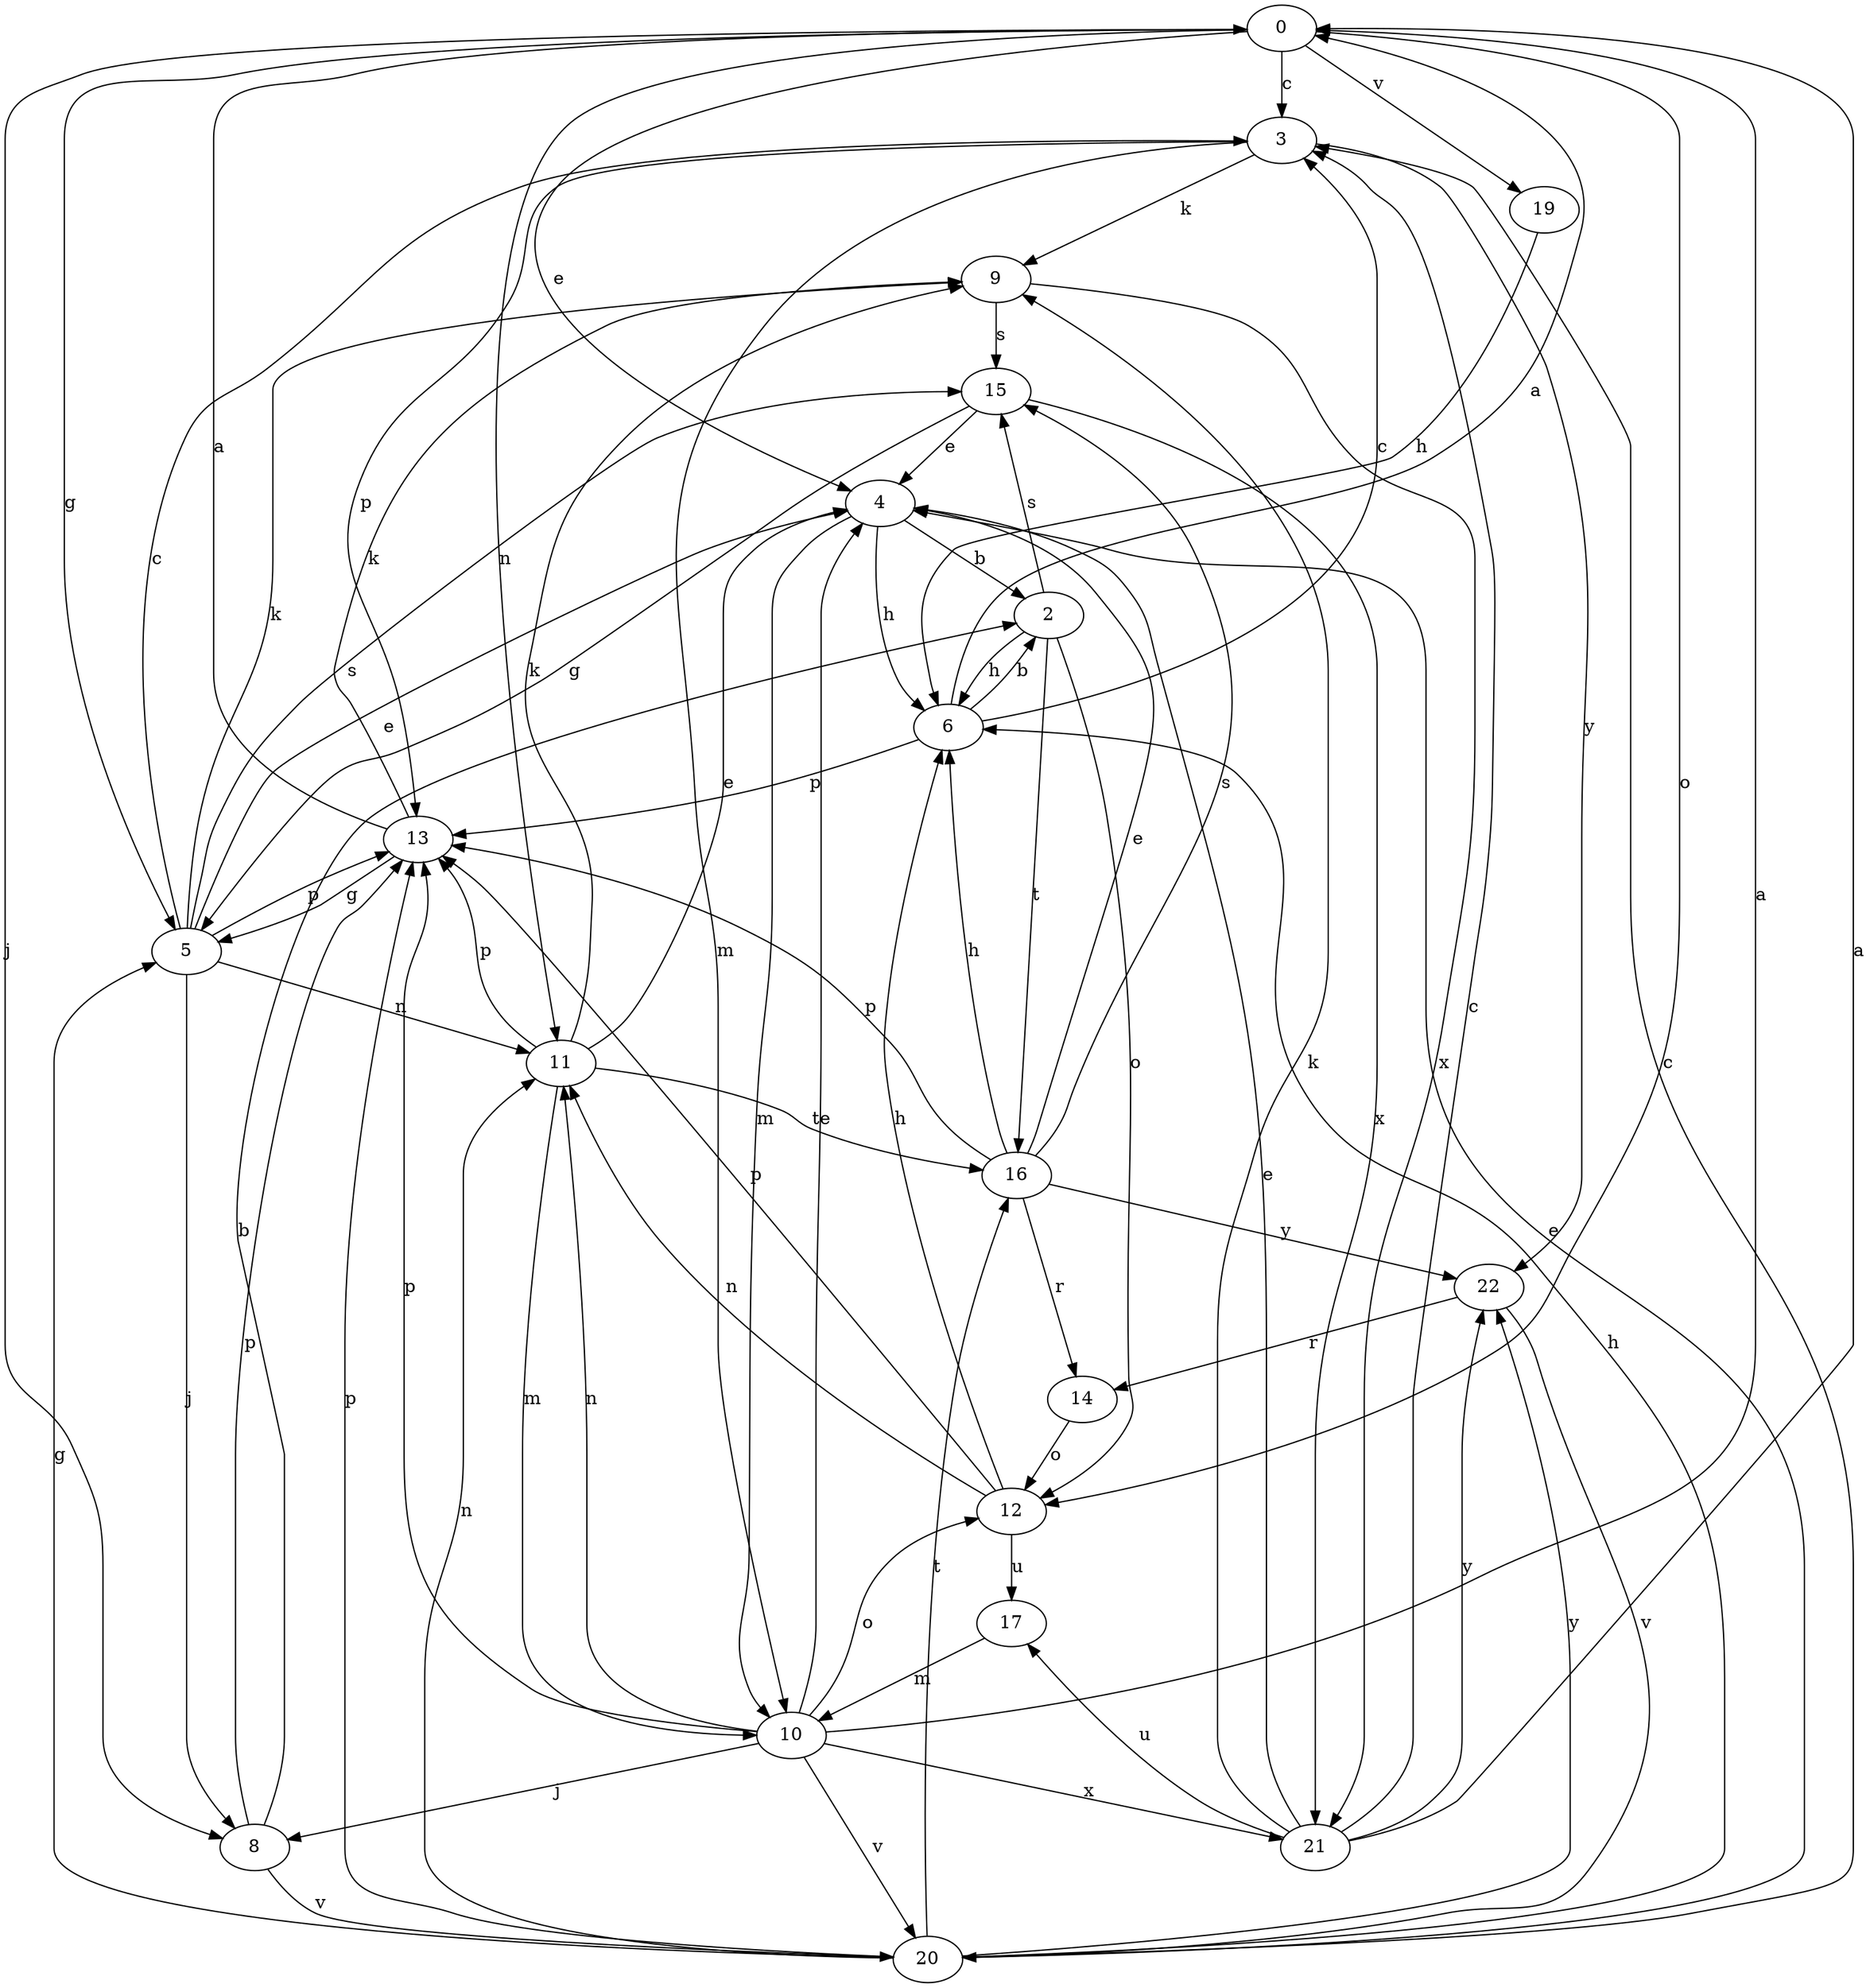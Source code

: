 strict digraph  {
0;
2;
3;
4;
5;
6;
8;
9;
10;
11;
12;
13;
14;
15;
16;
17;
19;
20;
21;
22;
0 -> 3  [label=c];
0 -> 4  [label=e];
0 -> 5  [label=g];
0 -> 8  [label=j];
0 -> 11  [label=n];
0 -> 12  [label=o];
0 -> 19  [label=v];
2 -> 6  [label=h];
2 -> 12  [label=o];
2 -> 15  [label=s];
2 -> 16  [label=t];
3 -> 9  [label=k];
3 -> 10  [label=m];
3 -> 13  [label=p];
3 -> 22  [label=y];
4 -> 2  [label=b];
4 -> 6  [label=h];
4 -> 10  [label=m];
5 -> 3  [label=c];
5 -> 4  [label=e];
5 -> 8  [label=j];
5 -> 9  [label=k];
5 -> 11  [label=n];
5 -> 13  [label=p];
5 -> 15  [label=s];
6 -> 0  [label=a];
6 -> 2  [label=b];
6 -> 3  [label=c];
6 -> 13  [label=p];
8 -> 2  [label=b];
8 -> 13  [label=p];
8 -> 20  [label=v];
9 -> 15  [label=s];
9 -> 21  [label=x];
10 -> 0  [label=a];
10 -> 4  [label=e];
10 -> 8  [label=j];
10 -> 11  [label=n];
10 -> 12  [label=o];
10 -> 13  [label=p];
10 -> 20  [label=v];
10 -> 21  [label=x];
11 -> 4  [label=e];
11 -> 9  [label=k];
11 -> 10  [label=m];
11 -> 13  [label=p];
11 -> 16  [label=t];
12 -> 6  [label=h];
12 -> 11  [label=n];
12 -> 13  [label=p];
12 -> 17  [label=u];
13 -> 0  [label=a];
13 -> 5  [label=g];
13 -> 9  [label=k];
14 -> 12  [label=o];
15 -> 4  [label=e];
15 -> 5  [label=g];
15 -> 21  [label=x];
16 -> 4  [label=e];
16 -> 6  [label=h];
16 -> 13  [label=p];
16 -> 14  [label=r];
16 -> 15  [label=s];
16 -> 22  [label=y];
17 -> 10  [label=m];
19 -> 6  [label=h];
20 -> 3  [label=c];
20 -> 4  [label=e];
20 -> 5  [label=g];
20 -> 6  [label=h];
20 -> 11  [label=n];
20 -> 13  [label=p];
20 -> 16  [label=t];
20 -> 22  [label=y];
21 -> 0  [label=a];
21 -> 3  [label=c];
21 -> 4  [label=e];
21 -> 9  [label=k];
21 -> 17  [label=u];
21 -> 22  [label=y];
22 -> 14  [label=r];
22 -> 20  [label=v];
}
